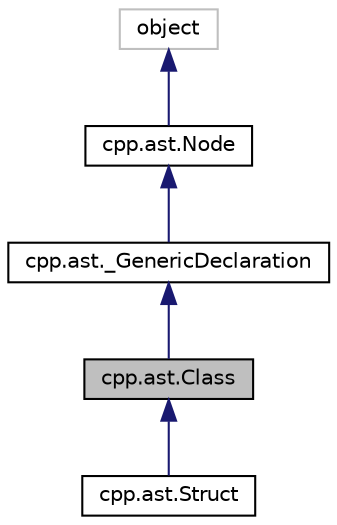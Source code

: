 digraph "cpp.ast.Class"
{
  edge [fontname="Helvetica",fontsize="10",labelfontname="Helvetica",labelfontsize="10"];
  node [fontname="Helvetica",fontsize="10",shape=record];
  Node1 [label="cpp.ast.Class",height=0.2,width=0.4,color="black", fillcolor="grey75", style="filled", fontcolor="black"];
  Node2 -> Node1 [dir="back",color="midnightblue",fontsize="10",style="solid",fontname="Helvetica"];
  Node2 [label="cpp.ast._GenericDeclaration",height=0.2,width=0.4,color="black", fillcolor="white", style="filled",URL="$classcpp_1_1ast_1_1___generic_declaration.html"];
  Node3 -> Node2 [dir="back",color="midnightblue",fontsize="10",style="solid",fontname="Helvetica"];
  Node3 [label="cpp.ast.Node",height=0.2,width=0.4,color="black", fillcolor="white", style="filled",URL="$classcpp_1_1ast_1_1_node.html"];
  Node4 -> Node3 [dir="back",color="midnightblue",fontsize="10",style="solid",fontname="Helvetica"];
  Node4 [label="object",height=0.2,width=0.4,color="grey75", fillcolor="white", style="filled"];
  Node1 -> Node5 [dir="back",color="midnightblue",fontsize="10",style="solid",fontname="Helvetica"];
  Node5 [label="cpp.ast.Struct",height=0.2,width=0.4,color="black", fillcolor="white", style="filled",URL="$classcpp_1_1ast_1_1_struct.html"];
}
